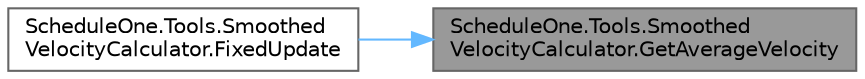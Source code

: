 digraph "ScheduleOne.Tools.SmoothedVelocityCalculator.GetAverageVelocity"
{
 // LATEX_PDF_SIZE
  bgcolor="transparent";
  edge [fontname=Helvetica,fontsize=10,labelfontname=Helvetica,labelfontsize=10];
  node [fontname=Helvetica,fontsize=10,shape=box,height=0.2,width=0.4];
  rankdir="RL";
  Node1 [id="Node000001",label="ScheduleOne.Tools.Smoothed\lVelocityCalculator.GetAverageVelocity",height=0.2,width=0.4,color="gray40", fillcolor="grey60", style="filled", fontcolor="black",tooltip=" "];
  Node1 -> Node2 [id="edge1_Node000001_Node000002",dir="back",color="steelblue1",style="solid",tooltip=" "];
  Node2 [id="Node000002",label="ScheduleOne.Tools.Smoothed\lVelocityCalculator.FixedUpdate",height=0.2,width=0.4,color="grey40", fillcolor="white", style="filled",URL="$class_schedule_one_1_1_tools_1_1_smoothed_velocity_calculator.html#a689090057e76e6ff87e91849f1f383a4",tooltip=" "];
}
